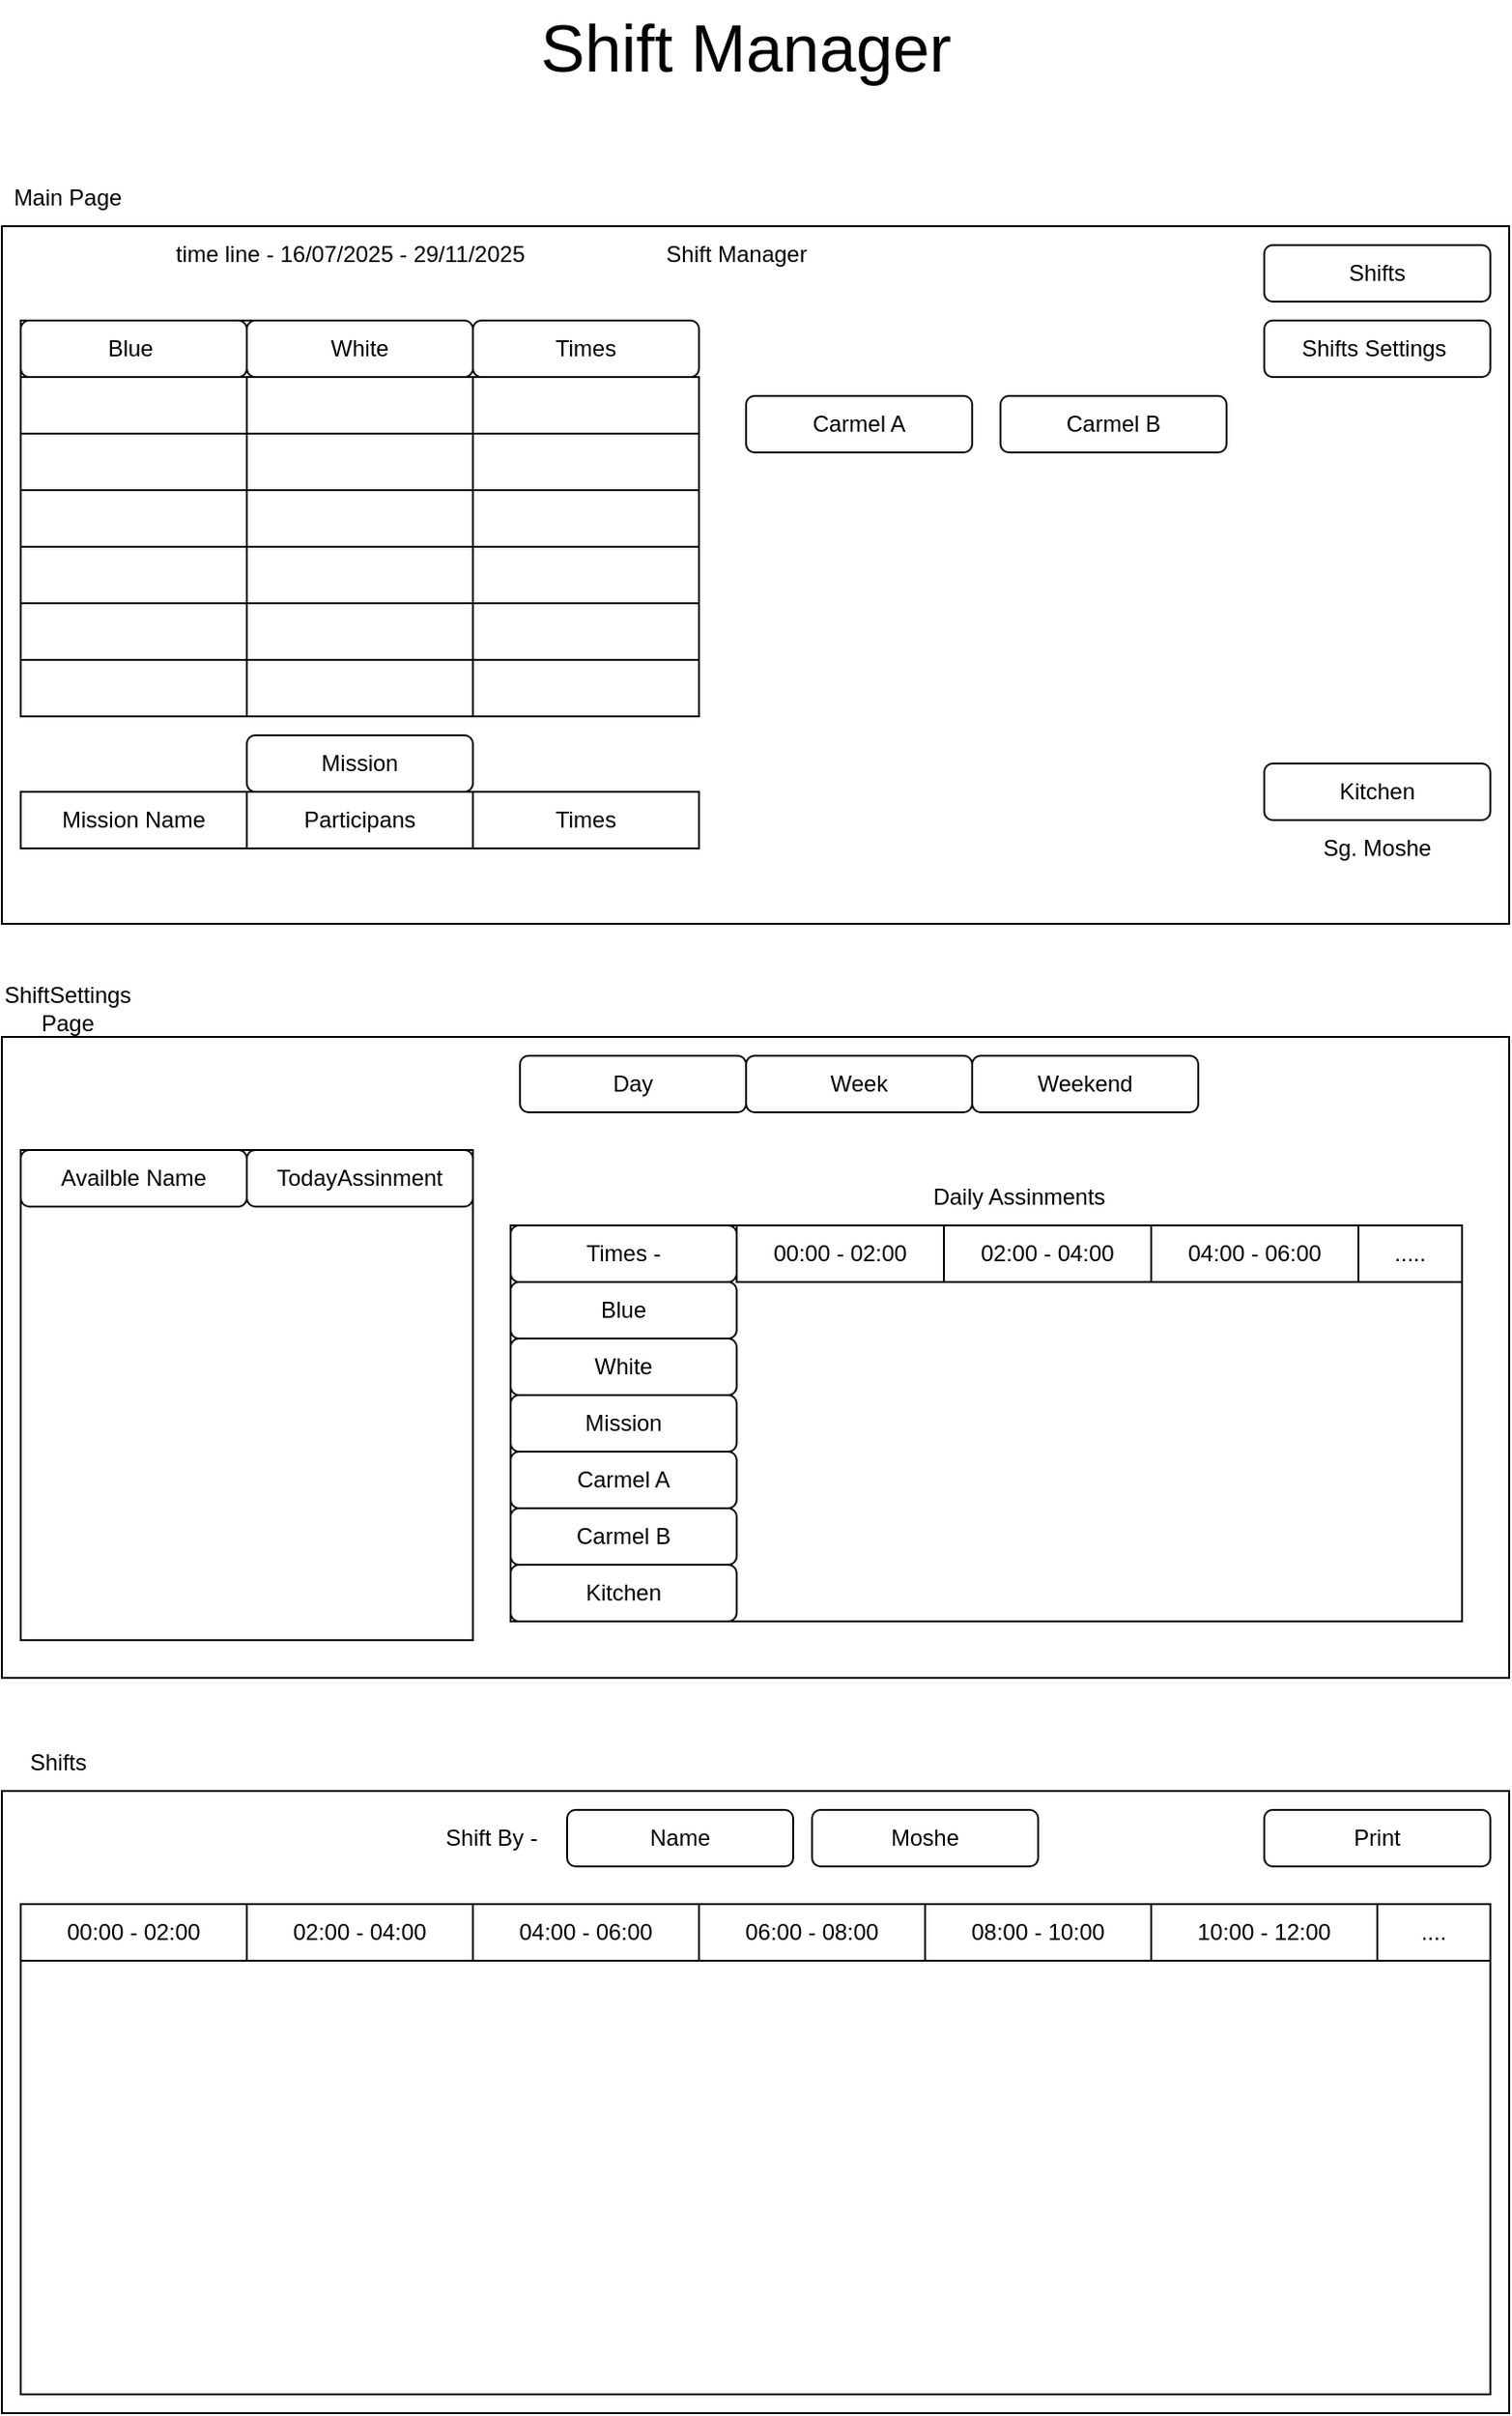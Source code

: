 <mxfile>
    <diagram id="y2ZFSqrHUHknXcQO5deD" name="Page-1">
        <mxGraphModel dx="1101" dy="779" grid="1" gridSize="10" guides="1" tooltips="1" connect="1" arrows="1" fold="1" page="1" pageScale="1" pageWidth="850" pageHeight="1100" math="0" shadow="0">
            <root>
                <mxCell id="0"/>
                <mxCell id="1" parent="0"/>
                <mxCell id="2" value="Shift Manager" style="text;html=1;align=center;verticalAlign=middle;whiteSpace=wrap;rounded=0;fontSize=35;" vertex="1" parent="1">
                    <mxGeometry x="280" width="290" height="50" as="geometry"/>
                </mxCell>
                <mxCell id="3" value="" style="rounded=0;whiteSpace=wrap;html=1;" vertex="1" parent="1">
                    <mxGeometry x="30" y="120" width="800" height="370" as="geometry"/>
                </mxCell>
                <mxCell id="4" value="Main Page" style="text;html=1;align=center;verticalAlign=middle;whiteSpace=wrap;rounded=0;" vertex="1" parent="1">
                    <mxGeometry x="30" y="90" width="70" height="30" as="geometry"/>
                </mxCell>
                <mxCell id="5" value="Shift Manager" style="text;html=1;align=center;verticalAlign=middle;whiteSpace=wrap;rounded=0;" vertex="1" parent="1">
                    <mxGeometry x="370" y="120" width="100" height="30" as="geometry"/>
                </mxCell>
                <mxCell id="8" value="time line - 16/07/2025 - 29/11/2025" style="text;html=1;align=center;verticalAlign=middle;whiteSpace=wrap;rounded=0;" vertex="1" parent="1">
                    <mxGeometry x="90" y="120" width="250" height="30" as="geometry"/>
                </mxCell>
                <mxCell id="9" value="Shifts Settings&amp;nbsp;" style="rounded=1;whiteSpace=wrap;html=1;" vertex="1" parent="1">
                    <mxGeometry x="700" y="170" width="120" height="30" as="geometry"/>
                </mxCell>
                <mxCell id="10" value="Shifts" style="rounded=1;whiteSpace=wrap;html=1;" vertex="1" parent="1">
                    <mxGeometry x="700" y="130" width="120" height="30" as="geometry"/>
                </mxCell>
                <mxCell id="11" value="" style="rounded=0;whiteSpace=wrap;html=1;" vertex="1" parent="1">
                    <mxGeometry x="40" y="170" width="220" height="210" as="geometry"/>
                </mxCell>
                <mxCell id="12" value="Blue&amp;nbsp;" style="rounded=1;whiteSpace=wrap;html=1;" vertex="1" parent="1">
                    <mxGeometry x="40" y="170" width="120" height="30" as="geometry"/>
                </mxCell>
                <mxCell id="13" value="White" style="rounded=1;whiteSpace=wrap;html=1;" vertex="1" parent="1">
                    <mxGeometry x="160" y="170" width="120" height="30" as="geometry"/>
                </mxCell>
                <mxCell id="14" value="Kitchen" style="rounded=1;whiteSpace=wrap;html=1;" vertex="1" parent="1">
                    <mxGeometry x="700" y="405" width="120" height="30" as="geometry"/>
                </mxCell>
                <mxCell id="15" value="Mission" style="rounded=1;whiteSpace=wrap;html=1;" vertex="1" parent="1">
                    <mxGeometry x="160" y="390" width="120" height="30" as="geometry"/>
                </mxCell>
                <mxCell id="16" value="Times" style="rounded=1;whiteSpace=wrap;html=1;" vertex="1" parent="1">
                    <mxGeometry x="280" y="170" width="120" height="30" as="geometry"/>
                </mxCell>
                <mxCell id="17" value="" style="rounded=0;whiteSpace=wrap;html=1;" vertex="1" parent="1">
                    <mxGeometry x="40" y="200" width="120" height="30" as="geometry"/>
                </mxCell>
                <mxCell id="18" value="" style="rounded=0;whiteSpace=wrap;html=1;" vertex="1" parent="1">
                    <mxGeometry x="40" y="230" width="120" height="30" as="geometry"/>
                </mxCell>
                <mxCell id="19" value="" style="rounded=0;whiteSpace=wrap;html=1;" vertex="1" parent="1">
                    <mxGeometry x="40" y="260" width="120" height="30" as="geometry"/>
                </mxCell>
                <mxCell id="20" value="" style="rounded=0;whiteSpace=wrap;html=1;" vertex="1" parent="1">
                    <mxGeometry x="40" y="290" width="120" height="30" as="geometry"/>
                </mxCell>
                <mxCell id="21" value="" style="rounded=0;whiteSpace=wrap;html=1;" vertex="1" parent="1">
                    <mxGeometry x="40" y="320" width="120" height="30" as="geometry"/>
                </mxCell>
                <mxCell id="22" value="" style="rounded=0;whiteSpace=wrap;html=1;" vertex="1" parent="1">
                    <mxGeometry x="40" y="350" width="120" height="30" as="geometry"/>
                </mxCell>
                <mxCell id="23" value="" style="rounded=0;whiteSpace=wrap;html=1;" vertex="1" parent="1">
                    <mxGeometry x="160" y="200" width="120" height="30" as="geometry"/>
                </mxCell>
                <mxCell id="24" value="" style="rounded=0;whiteSpace=wrap;html=1;" vertex="1" parent="1">
                    <mxGeometry x="160" y="230" width="120" height="30" as="geometry"/>
                </mxCell>
                <mxCell id="25" value="" style="rounded=0;whiteSpace=wrap;html=1;" vertex="1" parent="1">
                    <mxGeometry x="160" y="260" width="120" height="30" as="geometry"/>
                </mxCell>
                <mxCell id="26" value="" style="rounded=0;whiteSpace=wrap;html=1;" vertex="1" parent="1">
                    <mxGeometry x="160" y="290" width="120" height="30" as="geometry"/>
                </mxCell>
                <mxCell id="27" value="" style="rounded=0;whiteSpace=wrap;html=1;" vertex="1" parent="1">
                    <mxGeometry x="160" y="320" width="120" height="30" as="geometry"/>
                </mxCell>
                <mxCell id="28" value="" style="rounded=0;whiteSpace=wrap;html=1;" vertex="1" parent="1">
                    <mxGeometry x="160" y="350" width="120" height="30" as="geometry"/>
                </mxCell>
                <mxCell id="29" value="" style="rounded=0;whiteSpace=wrap;html=1;" vertex="1" parent="1">
                    <mxGeometry x="280" y="200" width="120" height="30" as="geometry"/>
                </mxCell>
                <mxCell id="30" value="" style="rounded=0;whiteSpace=wrap;html=1;" vertex="1" parent="1">
                    <mxGeometry x="280" y="230" width="120" height="30" as="geometry"/>
                </mxCell>
                <mxCell id="31" value="" style="rounded=0;whiteSpace=wrap;html=1;" vertex="1" parent="1">
                    <mxGeometry x="280" y="260" width="120" height="30" as="geometry"/>
                </mxCell>
                <mxCell id="32" value="" style="rounded=0;whiteSpace=wrap;html=1;" vertex="1" parent="1">
                    <mxGeometry x="280" y="290" width="120" height="30" as="geometry"/>
                </mxCell>
                <mxCell id="33" value="" style="rounded=0;whiteSpace=wrap;html=1;" vertex="1" parent="1">
                    <mxGeometry x="280" y="320" width="120" height="30" as="geometry"/>
                </mxCell>
                <mxCell id="34" value="" style="rounded=0;whiteSpace=wrap;html=1;" vertex="1" parent="1">
                    <mxGeometry x="280" y="350" width="120" height="30" as="geometry"/>
                </mxCell>
                <mxCell id="36" value="Sg. Moshe" style="text;html=1;align=center;verticalAlign=middle;whiteSpace=wrap;rounded=0;" vertex="1" parent="1">
                    <mxGeometry x="730" y="435" width="60" height="30" as="geometry"/>
                </mxCell>
                <mxCell id="37" value="Mission Name" style="rounded=0;whiteSpace=wrap;html=1;" vertex="1" parent="1">
                    <mxGeometry x="40" y="420" width="120" height="30" as="geometry"/>
                </mxCell>
                <mxCell id="38" value="Participans" style="rounded=0;whiteSpace=wrap;html=1;" vertex="1" parent="1">
                    <mxGeometry x="160" y="420" width="120" height="30" as="geometry"/>
                </mxCell>
                <mxCell id="39" value="Times" style="rounded=0;whiteSpace=wrap;html=1;" vertex="1" parent="1">
                    <mxGeometry x="280" y="420" width="120" height="30" as="geometry"/>
                </mxCell>
                <mxCell id="40" value="Carmel A" style="rounded=1;whiteSpace=wrap;html=1;" vertex="1" parent="1">
                    <mxGeometry x="425" y="210" width="120" height="30" as="geometry"/>
                </mxCell>
                <mxCell id="41" value="Carmel B" style="rounded=1;whiteSpace=wrap;html=1;" vertex="1" parent="1">
                    <mxGeometry x="560" y="210" width="120" height="30" as="geometry"/>
                </mxCell>
                <mxCell id="42" value="" style="rounded=0;whiteSpace=wrap;html=1;" vertex="1" parent="1">
                    <mxGeometry x="30" y="550" width="800" height="340" as="geometry"/>
                </mxCell>
                <mxCell id="43" value="ShiftSettings Page" style="text;html=1;align=center;verticalAlign=middle;whiteSpace=wrap;rounded=0;" vertex="1" parent="1">
                    <mxGeometry x="30" y="520" width="70" height="30" as="geometry"/>
                </mxCell>
                <mxCell id="44" value="" style="rounded=0;whiteSpace=wrap;html=1;" vertex="1" parent="1">
                    <mxGeometry x="40" y="610" width="240" height="260" as="geometry"/>
                </mxCell>
                <mxCell id="45" value="Availble Name" style="rounded=1;whiteSpace=wrap;html=1;" vertex="1" parent="1">
                    <mxGeometry x="40" y="610" width="120" height="30" as="geometry"/>
                </mxCell>
                <mxCell id="46" value="TodayAssinment" style="rounded=1;whiteSpace=wrap;html=1;" vertex="1" parent="1">
                    <mxGeometry x="160" y="610" width="120" height="30" as="geometry"/>
                </mxCell>
                <mxCell id="48" value="Day" style="rounded=1;whiteSpace=wrap;html=1;" vertex="1" parent="1">
                    <mxGeometry x="305" y="560" width="120" height="30" as="geometry"/>
                </mxCell>
                <mxCell id="49" value="Week" style="rounded=1;whiteSpace=wrap;html=1;" vertex="1" parent="1">
                    <mxGeometry x="425" y="560" width="120" height="30" as="geometry"/>
                </mxCell>
                <mxCell id="50" value="Weekend" style="rounded=1;whiteSpace=wrap;html=1;" vertex="1" parent="1">
                    <mxGeometry x="545" y="560" width="120" height="30" as="geometry"/>
                </mxCell>
                <mxCell id="52" value="" style="rounded=0;whiteSpace=wrap;html=1;" vertex="1" parent="1">
                    <mxGeometry x="300" y="650" width="505" height="210" as="geometry"/>
                </mxCell>
                <mxCell id="54" value="Daily Assinments" style="text;html=1;align=center;verticalAlign=middle;whiteSpace=wrap;rounded=0;" vertex="1" parent="1">
                    <mxGeometry x="510" y="620" width="120" height="30" as="geometry"/>
                </mxCell>
                <mxCell id="56" value="Blue" style="rounded=1;whiteSpace=wrap;html=1;" vertex="1" parent="1">
                    <mxGeometry x="300" y="680" width="120" height="30" as="geometry"/>
                </mxCell>
                <mxCell id="57" value="White" style="rounded=1;whiteSpace=wrap;html=1;" vertex="1" parent="1">
                    <mxGeometry x="300" y="710" width="120" height="30" as="geometry"/>
                </mxCell>
                <mxCell id="58" value="Mission" style="rounded=1;whiteSpace=wrap;html=1;" vertex="1" parent="1">
                    <mxGeometry x="300" y="740" width="120" height="30" as="geometry"/>
                </mxCell>
                <mxCell id="59" value="Carmel A" style="rounded=1;whiteSpace=wrap;html=1;" vertex="1" parent="1">
                    <mxGeometry x="300" y="770" width="120" height="30" as="geometry"/>
                </mxCell>
                <mxCell id="60" value="Carmel B" style="rounded=1;whiteSpace=wrap;html=1;" vertex="1" parent="1">
                    <mxGeometry x="300" y="800" width="120" height="30" as="geometry"/>
                </mxCell>
                <mxCell id="61" value="Kitchen" style="rounded=1;whiteSpace=wrap;html=1;" vertex="1" parent="1">
                    <mxGeometry x="300" y="830" width="120" height="30" as="geometry"/>
                </mxCell>
                <mxCell id="63" value="00:00 - 02:00" style="rounded=0;whiteSpace=wrap;html=1;" vertex="1" parent="1">
                    <mxGeometry x="420" y="650" width="110" height="30" as="geometry"/>
                </mxCell>
                <mxCell id="64" value="Times -" style="rounded=1;whiteSpace=wrap;html=1;" vertex="1" parent="1">
                    <mxGeometry x="300" y="650" width="120" height="30" as="geometry"/>
                </mxCell>
                <mxCell id="65" value="02:00 - 04:00" style="rounded=0;whiteSpace=wrap;html=1;" vertex="1" parent="1">
                    <mxGeometry x="530" y="650" width="110" height="30" as="geometry"/>
                </mxCell>
                <mxCell id="66" value="04:00 - 06:00" style="rounded=0;whiteSpace=wrap;html=1;" vertex="1" parent="1">
                    <mxGeometry x="640" y="650" width="110" height="30" as="geometry"/>
                </mxCell>
                <mxCell id="67" value="....." style="rounded=0;whiteSpace=wrap;html=1;" vertex="1" parent="1">
                    <mxGeometry x="750" y="650" width="55" height="30" as="geometry"/>
                </mxCell>
                <mxCell id="68" value="" style="rounded=0;whiteSpace=wrap;html=1;" vertex="1" parent="1">
                    <mxGeometry x="30" y="950" width="800" height="330" as="geometry"/>
                </mxCell>
                <mxCell id="69" value="Shifts" style="text;html=1;align=center;verticalAlign=middle;whiteSpace=wrap;rounded=0;" vertex="1" parent="1">
                    <mxGeometry x="30" y="920" width="60" height="30" as="geometry"/>
                </mxCell>
                <mxCell id="70" value="Name" style="rounded=1;whiteSpace=wrap;html=1;" vertex="1" parent="1">
                    <mxGeometry x="330" y="960" width="120" height="30" as="geometry"/>
                </mxCell>
                <mxCell id="71" value="&lt;span style=&quot;color: rgb(0, 0, 0);&quot;&gt;Shift By -&lt;/span&gt;" style="text;html=1;align=center;verticalAlign=middle;whiteSpace=wrap;rounded=0;" vertex="1" parent="1">
                    <mxGeometry x="260" y="960" width="60" height="30" as="geometry"/>
                </mxCell>
                <mxCell id="73" value="Moshe" style="rounded=1;whiteSpace=wrap;html=1;" vertex="1" parent="1">
                    <mxGeometry x="460" y="960" width="120" height="30" as="geometry"/>
                </mxCell>
                <mxCell id="74" value="" style="rounded=0;whiteSpace=wrap;html=1;" vertex="1" parent="1">
                    <mxGeometry x="40" y="1010" width="780" height="260" as="geometry"/>
                </mxCell>
                <mxCell id="75" value="00:00 - 02:00" style="rounded=0;whiteSpace=wrap;html=1;" vertex="1" parent="1">
                    <mxGeometry x="40" y="1010" width="120" height="30" as="geometry"/>
                </mxCell>
                <mxCell id="77" value="02:00 - 04:00" style="rounded=0;whiteSpace=wrap;html=1;" vertex="1" parent="1">
                    <mxGeometry x="160" y="1010" width="120" height="30" as="geometry"/>
                </mxCell>
                <mxCell id="78" value="04:00 - 06:00" style="rounded=0;whiteSpace=wrap;html=1;" vertex="1" parent="1">
                    <mxGeometry x="280" y="1010" width="120" height="30" as="geometry"/>
                </mxCell>
                <mxCell id="79" value="06:00 - 08:00" style="rounded=0;whiteSpace=wrap;html=1;" vertex="1" parent="1">
                    <mxGeometry x="400" y="1010" width="120" height="30" as="geometry"/>
                </mxCell>
                <mxCell id="80" value="08:00 - 10:00" style="rounded=0;whiteSpace=wrap;html=1;" vertex="1" parent="1">
                    <mxGeometry x="520" y="1010" width="120" height="30" as="geometry"/>
                </mxCell>
                <mxCell id="81" value="10:00 - 12:00" style="rounded=0;whiteSpace=wrap;html=1;" vertex="1" parent="1">
                    <mxGeometry x="640" y="1010" width="120" height="30" as="geometry"/>
                </mxCell>
                <mxCell id="82" value="...." style="rounded=0;whiteSpace=wrap;html=1;" vertex="1" parent="1">
                    <mxGeometry x="760" y="1010" width="60" height="30" as="geometry"/>
                </mxCell>
                <mxCell id="83" value="Print" style="rounded=1;whiteSpace=wrap;html=1;" vertex="1" parent="1">
                    <mxGeometry x="700" y="960" width="120" height="30" as="geometry"/>
                </mxCell>
            </root>
        </mxGraphModel>
    </diagram>
</mxfile>